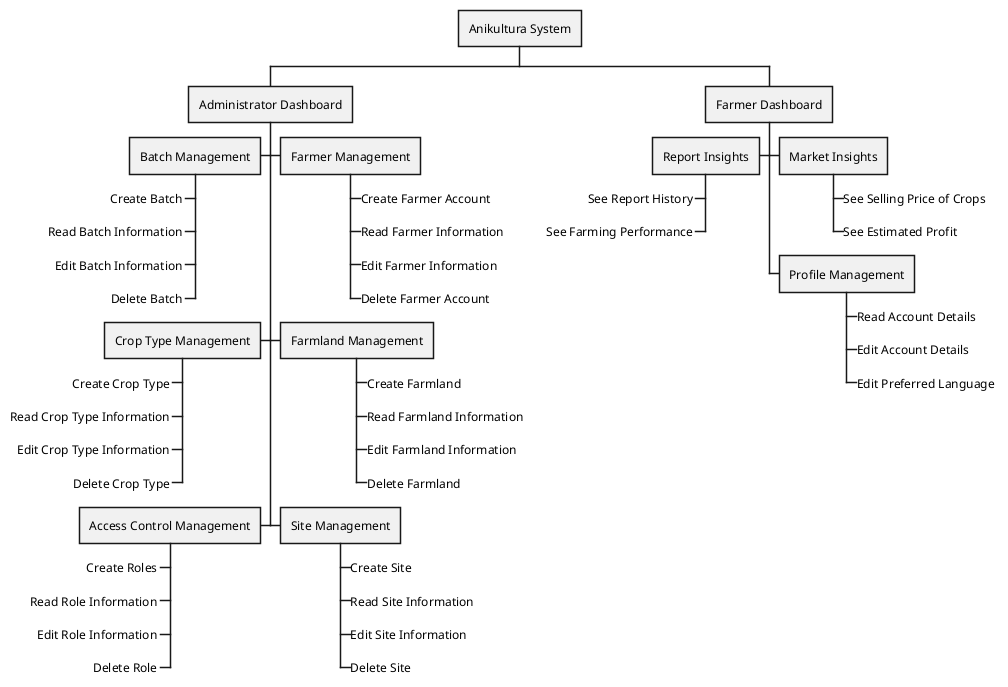 @startwbs

* Anikultura System

** Administrator Dashboard

*** Farmer Management
****_ Create Farmer Account
****_ Read Farmer Information
****_ Edit Farmer Information
****_ Delete Farmer Account

***< Batch Management
****_< Create Batch
****_< Read Batch Information
****_< Edit Batch Information
****_< Delete Batch

*** Farmland Management
****_ Create Farmland
****_ Read Farmland Information
****_ Edit Farmland Information
****_ Delete Farmland

***< Crop Type Management
****_< Create Crop Type
****_< Read Crop Type Information
****_< Edit Crop Type Information
****_< Delete Crop Type

*** Site Management
****_ Create Site
****_ Read Site Information
****_ Edit Site Information
****_ Delete Site

***< Access Control Management
****_< Create Roles
****_< Read Role Information
****_< Edit Role Information
****_< Delete Role

** Farmer Dashboard

***< Report Insights
****_< See Report History
****_< See Farming Performance

*** Market Insights
****_ See Selling Price of Crops
****_ See Estimated Profit

*** Profile Management
****_ Read Account Details
****_ Edit Account Details
****_ Edit Preferred Language

@endwbs
